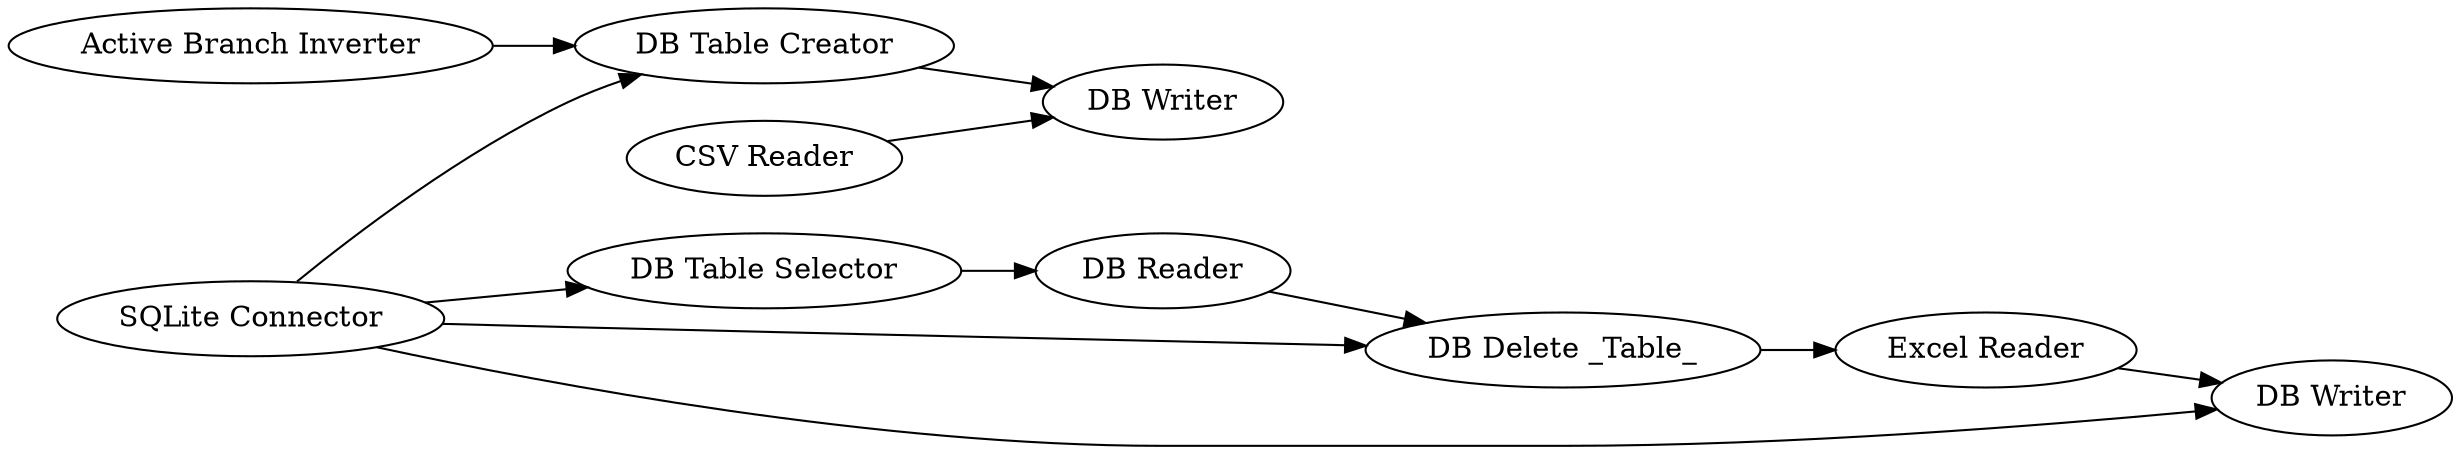 digraph {
	20 -> 21
	16 -> 27
	16 -> 21
	16 -> 19
	16 -> 18
	21 -> 17
	19 -> 20
	25 -> 26
	17 -> 18
	27 -> 26
	28 -> 27
	16 [label="SQLite Connector"]
	27 [label="DB Table Creator"]
	20 [label="DB Reader"]
	28 [label="Active Branch Inverter"]
	21 [label="DB Delete _Table_"]
	18 [label="DB Writer"]
	26 [label="DB Writer"]
	25 [label="CSV Reader"]
	17 [label="Excel Reader"]
	19 [label="DB Table Selector"]
	rankdir=LR
}
